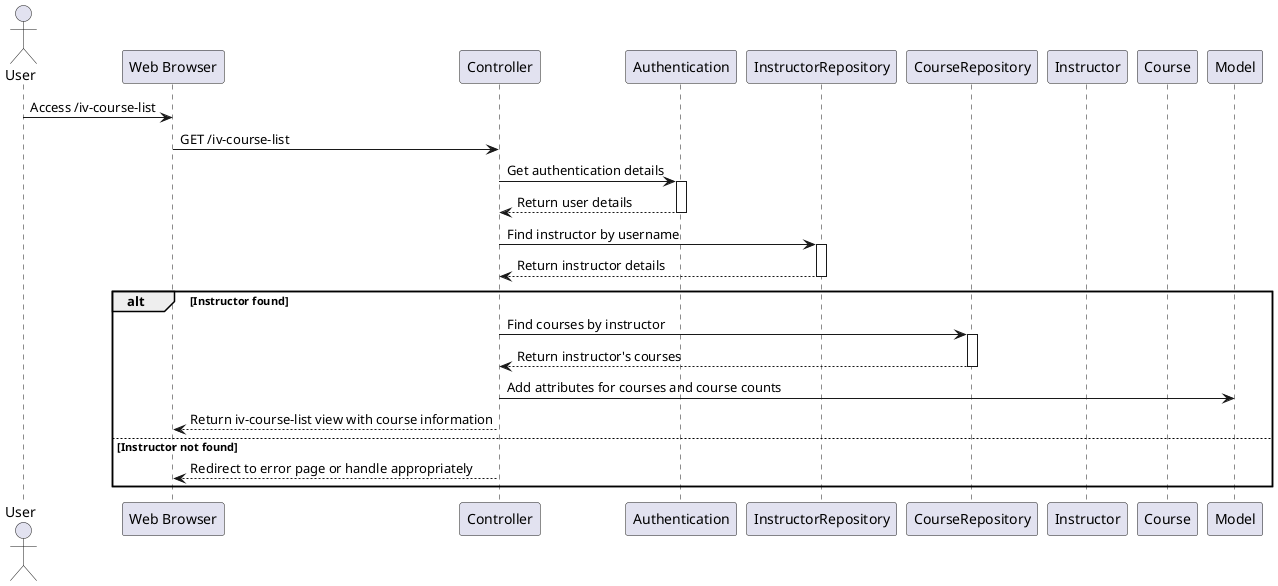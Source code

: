 @startuml

actor User
participant "Web Browser" as Browser
participant "Controller" as Controller
participant "Authentication" as Authentication
participant "InstructorRepository" as InstructorRepository
participant "CourseRepository" as CourseRepository
participant "Instructor" as Instructor
participant "Course" as Course
participant "Model" as Model

User -> Browser: Access /iv-course-list
Browser -> Controller: GET /iv-course-list

Controller -> Authentication: Get authentication details
activate Authentication
Authentication --> Controller: Return user details
deactivate Authentication

Controller -> InstructorRepository: Find instructor by username
activate InstructorRepository
InstructorRepository --> Controller: Return instructor details
deactivate InstructorRepository

alt Instructor found
    Controller -> CourseRepository: Find courses by instructor
    activate CourseRepository
    CourseRepository --> Controller: Return instructor's courses
    deactivate CourseRepository

    Controller -> Model: Add attributes for courses and course counts
    Controller --> Browser: Return iv-course-list view with course information
else Instructor not found
    Controller --> Browser: Redirect to error page or handle appropriately
end

@enduml
